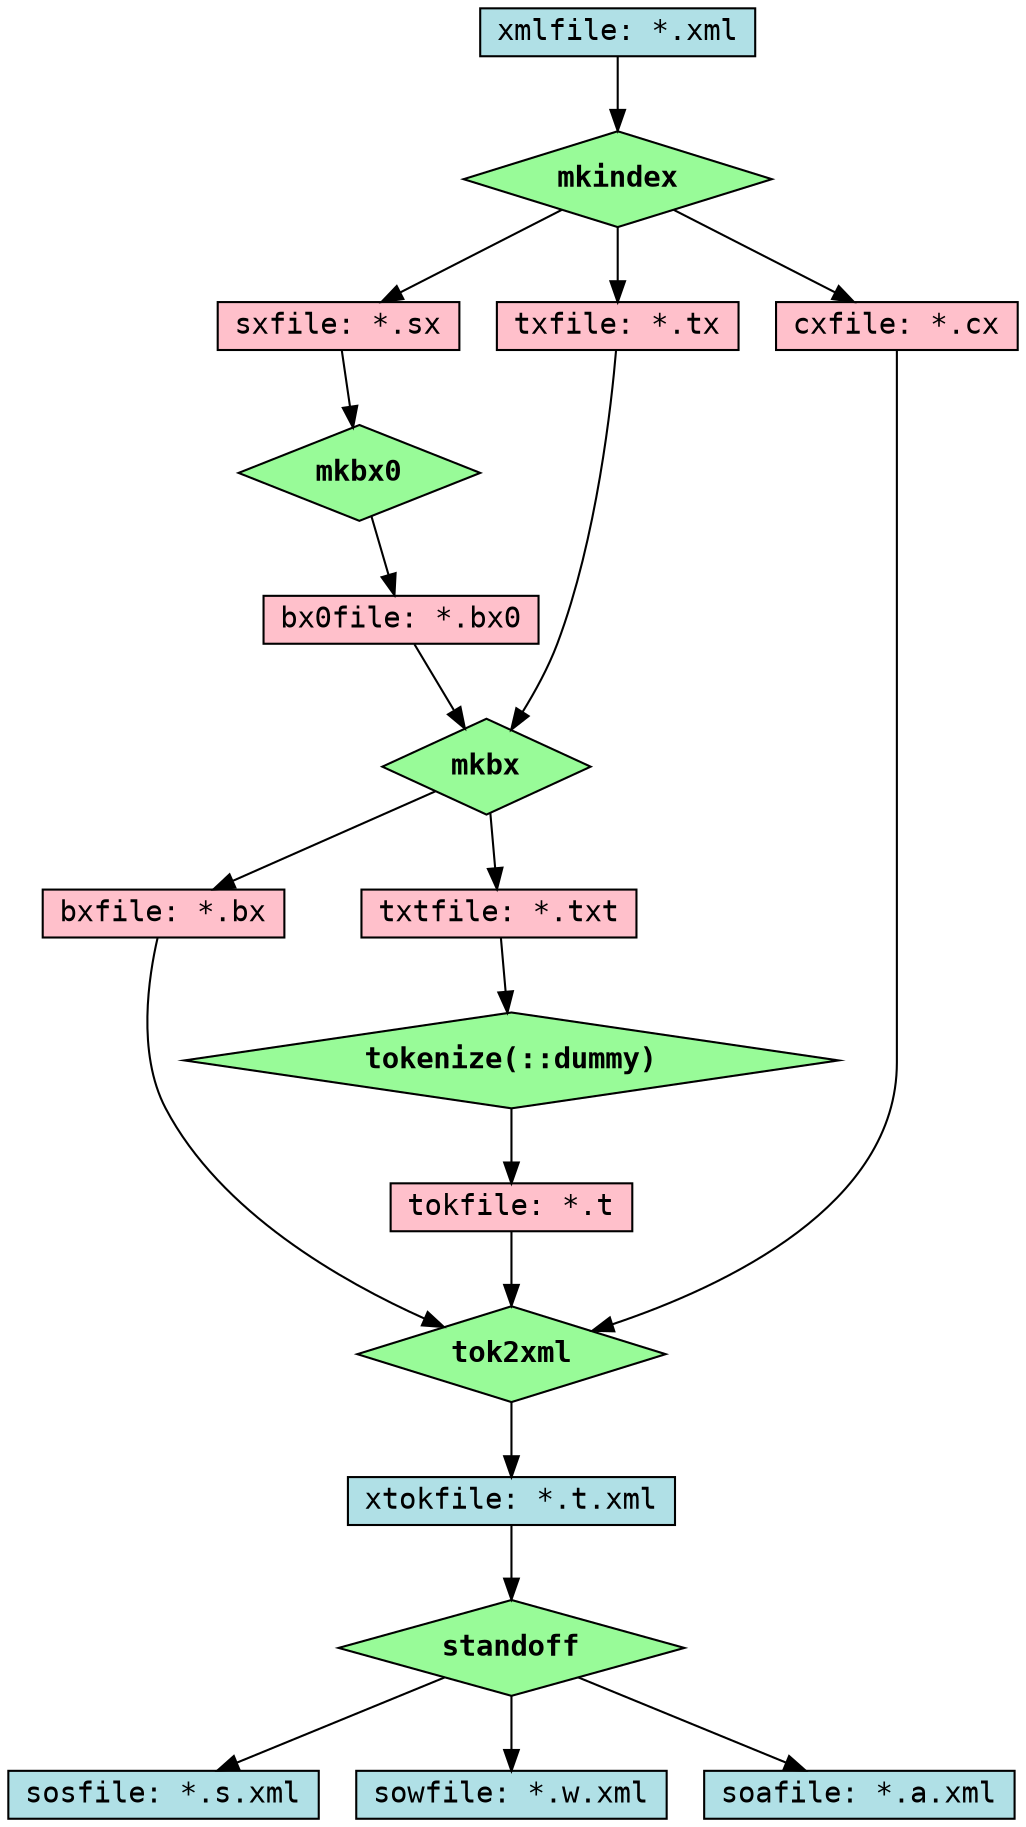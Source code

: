/* -*- Mode: C -*- */
digraph dataflow_perl_files {
  node [shape=rectangle,style=filled,fillcolor=pink,height=0.25,fontname="Courier"];
  edge [decorate=0,fontname="Courier"];

  xml [label="xmlfile: *.xml",fillcolor=PowderBlue];

  mkindex [label="mkindex",shape=diamond,fillcolor=PaleGreen,fontname="Courier-Bold"];
  xml -> mkindex;

  sxfile [label="sxfile: *.sx"];
  txfile [label="txfile: *.tx"];
  cxfile [label="cxfile: *.cx"];
  mkindex -> cxfile;
  mkindex -> sxfile;
  mkindex -> txfile;
  {rank=same; cxfile sxfile txfile}

  mkbx0 [label="mkbx0",shape=diamond,fillcolor=PaleGreen,fontname="Courier-Bold"];
  sxfile -> mkbx0;
 
  bx0file [label="bx0file: *.bx0"];
  mkbx0 -> bx0file;

  mkbx [label="mkbx",shape=diamond,fillcolor=PaleGreen,fontname="Courier-Bold"];
  bx0file -> mkbx;
  txfile  -> mkbx;

  bxfile [label="bxfile: *.bx"];
  txtfile [label="txtfile: *.txt"];
  mkbx -> bxfile;
  mkbx -> txtfile;
  {rank=same; bxfile txtfile}

  tokenize [label="tokenize(::dummy)",shape=diamond,fillcolor=PaleGreen,fontname="Courier-Bold",justify="left"];
  txtfile -> tokenize;

  tokfile [label="tokfile: *.t"];
  tokenize -> tokfile;
  //{rank=same; tokdata tokfile;}

  xtokfile [label="xtokfile: *.t.xml",fillcolor=PowderBlue];

  //-- tok2xml via c prog
  tok2xml[label="tok2xml",shape=diamond,fillcolor=PaleGreen,fontname="Courier-Bold"];
  bxfile -> tok2xml;
  cxfile -> tok2xml;
  tokfile -> tok2xml;
  tok2xml -> xtokfile;
  
  //-- standoff via C progs
  standoff [label="standoff",shape=diamond,fillcolor=PaleGreen,fontname="Courier-Bold"];
  xtokfile -> standoff;

  /*
    sofiles [label="sosfile: *.s.xml\nsowfile: *.w.xml\nsoafile: *.a.xml"];
    standoff -> sofiles;
  */

  sosfile [label="sosfile: *.s.xml",fillcolor=PowderBlue];
  sowfile [label="sowfile: *.w.xml",fillcolor=PowderBlue];
  soafile [label="soafile: *.a.xml",fillcolor=PowderBlue];
  standoff -> sosfile;
  standoff -> sowfile;
  standoff -> soafile;

  //-- standoff: xsl stylesheets (now obsolete)
  /*
  standoff_xsl [label="t2s.xsl\nt2w.xsl\nt2a.xsl",fillcolor=orange];
  standoff -> standoff_xsl;
  */
}
